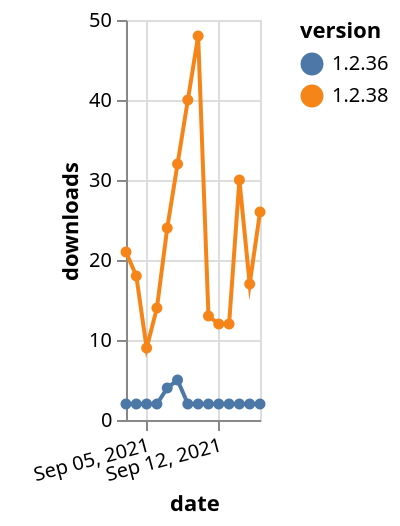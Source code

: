 {"$schema": "https://vega.github.io/schema/vega-lite/v5.json", "description": "A simple bar chart with embedded data.", "data": {"values": [{"date": "2021-09-03", "total": 26904, "delta": 21, "version": "1.2.38"}, {"date": "2021-09-04", "total": 26922, "delta": 18, "version": "1.2.38"}, {"date": "2021-09-05", "total": 26931, "delta": 9, "version": "1.2.38"}, {"date": "2021-09-06", "total": 26945, "delta": 14, "version": "1.2.38"}, {"date": "2021-09-07", "total": 26969, "delta": 24, "version": "1.2.38"}, {"date": "2021-09-08", "total": 27001, "delta": 32, "version": "1.2.38"}, {"date": "2021-09-09", "total": 27041, "delta": 40, "version": "1.2.38"}, {"date": "2021-09-10", "total": 27089, "delta": 48, "version": "1.2.38"}, {"date": "2021-09-11", "total": 27102, "delta": 13, "version": "1.2.38"}, {"date": "2021-09-12", "total": 27114, "delta": 12, "version": "1.2.38"}, {"date": "2021-09-13", "total": 27126, "delta": 12, "version": "1.2.38"}, {"date": "2021-09-14", "total": 27156, "delta": 30, "version": "1.2.38"}, {"date": "2021-09-15", "total": 27173, "delta": 17, "version": "1.2.38"}, {"date": "2021-09-16", "total": 27199, "delta": 26, "version": "1.2.38"}, {"date": "2021-09-03", "total": 6960, "delta": 2, "version": "1.2.36"}, {"date": "2021-09-04", "total": 6962, "delta": 2, "version": "1.2.36"}, {"date": "2021-09-05", "total": 6964, "delta": 2, "version": "1.2.36"}, {"date": "2021-09-06", "total": 6966, "delta": 2, "version": "1.2.36"}, {"date": "2021-09-07", "total": 6970, "delta": 4, "version": "1.2.36"}, {"date": "2021-09-08", "total": 6975, "delta": 5, "version": "1.2.36"}, {"date": "2021-09-09", "total": 6977, "delta": 2, "version": "1.2.36"}, {"date": "2021-09-10", "total": 6979, "delta": 2, "version": "1.2.36"}, {"date": "2021-09-11", "total": 6981, "delta": 2, "version": "1.2.36"}, {"date": "2021-09-12", "total": 6983, "delta": 2, "version": "1.2.36"}, {"date": "2021-09-13", "total": 6985, "delta": 2, "version": "1.2.36"}, {"date": "2021-09-14", "total": 6987, "delta": 2, "version": "1.2.36"}, {"date": "2021-09-15", "total": 6989, "delta": 2, "version": "1.2.36"}, {"date": "2021-09-16", "total": 6991, "delta": 2, "version": "1.2.36"}]}, "width": "container", "mark": {"type": "line", "point": {"filled": true}}, "encoding": {"x": {"field": "date", "type": "temporal", "timeUnit": "yearmonthdate", "title": "date", "axis": {"labelAngle": -15}}, "y": {"field": "delta", "type": "quantitative", "title": "downloads"}, "color": {"field": "version", "type": "nominal"}, "tooltip": {"field": "delta"}}}